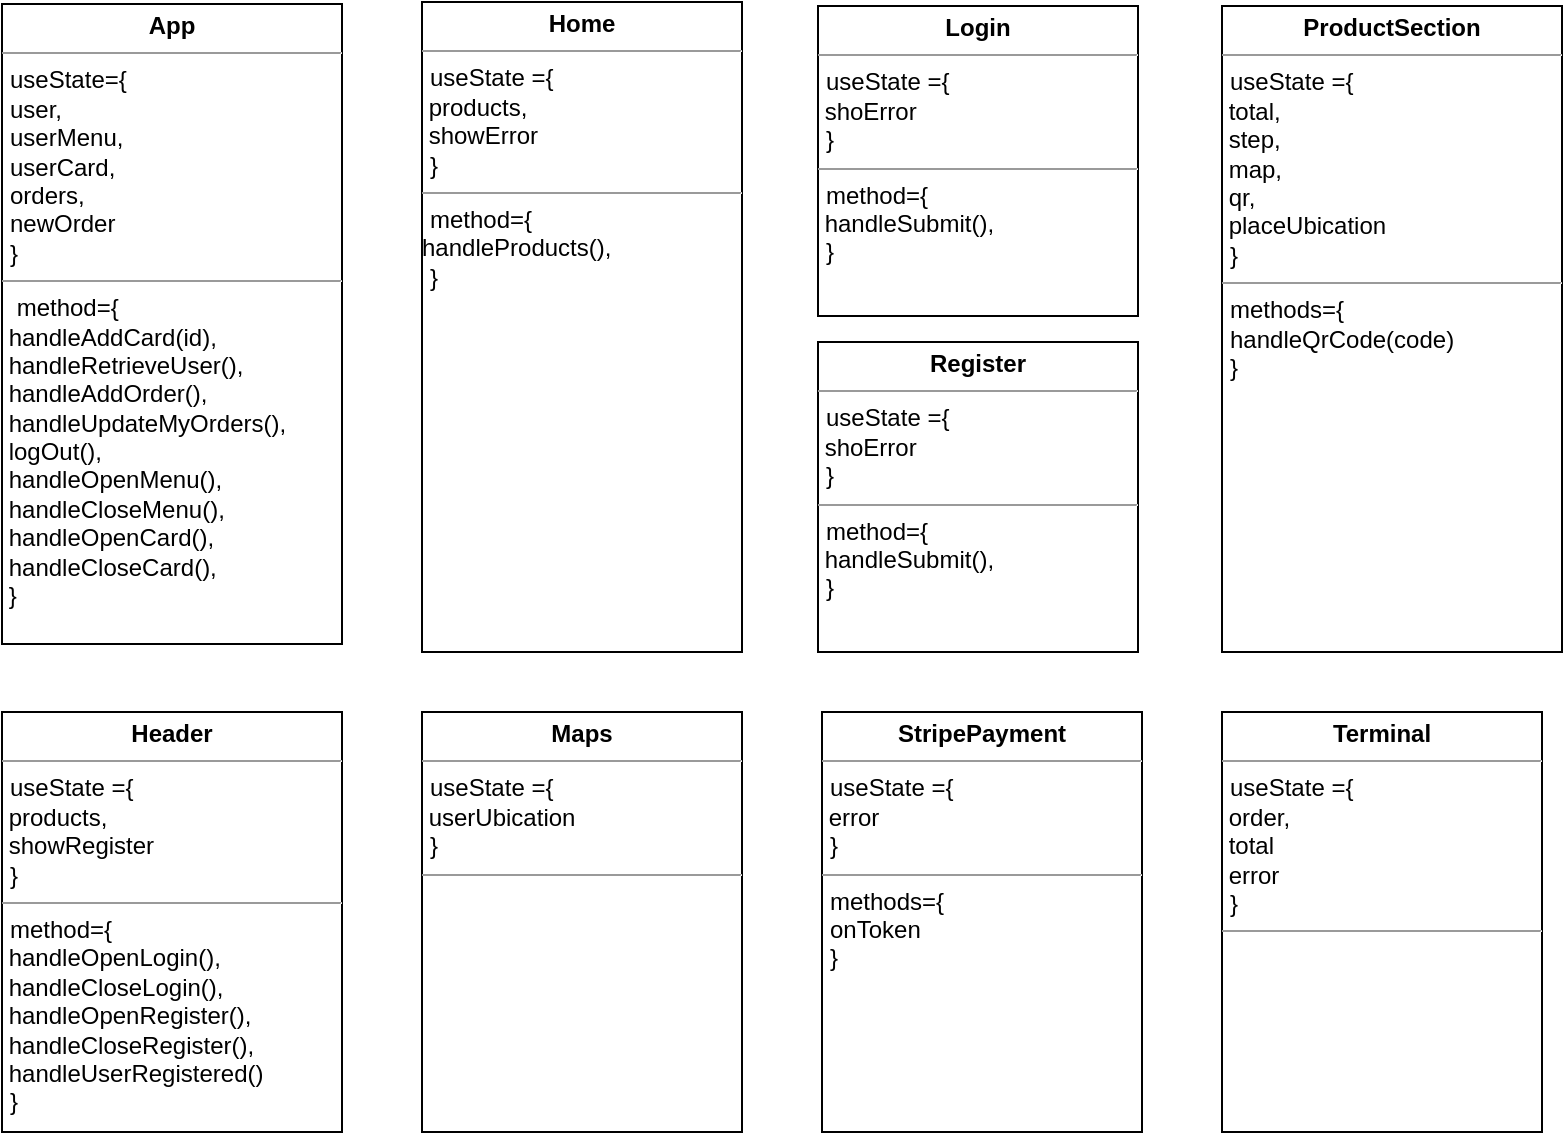 <mxfile version="10.7.6" type="device"><diagram id="3scB58UyGakdsQmJ1FKU" name="Page-1"><mxGraphModel dx="666" dy="829" grid="1" gridSize="10" guides="1" tooltips="1" connect="1" arrows="1" fold="1" page="1" pageScale="1" pageWidth="827" pageHeight="1169" math="0" shadow="0"><root><mxCell id="0"/><mxCell id="1" parent="0"/><mxCell id="iPB1wG-DO2ED_B7Es_vi-47" value="&lt;p style=&quot;margin: 0px ; margin-top: 4px ; text-align: center&quot;&gt;&lt;b&gt;App&lt;/b&gt;&lt;/p&gt;&lt;hr size=&quot;1&quot;&gt;&lt;p style=&quot;margin: 0px ; margin-left: 4px&quot;&gt;useState={&lt;/p&gt;&lt;p style=&quot;margin: 0px ; margin-left: 4px&quot;&gt;user,&lt;/p&gt;&lt;p style=&quot;margin: 0px ; margin-left: 4px&quot;&gt;userMenu,&lt;/p&gt;&lt;p style=&quot;margin: 0px ; margin-left: 4px&quot;&gt;userCard,&lt;/p&gt;&lt;p style=&quot;margin: 0px ; margin-left: 4px&quot;&gt;orders,&lt;/p&gt;&lt;p style=&quot;margin: 0px ; margin-left: 4px&quot;&gt;newOrder&lt;/p&gt;&lt;p style=&quot;margin: 0px ; margin-left: 4px&quot;&gt;}&lt;/p&gt;&lt;hr size=&quot;1&quot;&gt;&lt;p style=&quot;margin: 0px ; margin-left: 4px&quot;&gt;&amp;nbsp;method={&lt;/p&gt;&lt;div&gt;&lt;span&gt;&amp;nbsp;handleAddCard(id),&lt;/span&gt;&lt;/div&gt;&lt;div&gt;&lt;div&gt;&lt;span&gt;&amp;nbsp;handleRetrieveUser(),&lt;/span&gt;&lt;/div&gt;&lt;/div&gt;&lt;div&gt;&lt;div&gt;&lt;span&gt;&amp;nbsp;handleAddOrder(),&lt;/span&gt;&lt;/div&gt;&lt;/div&gt;&lt;div&gt;&lt;div&gt;&lt;span&gt;&amp;nbsp;handleUpdateMyOrders(),&lt;/span&gt;&lt;/div&gt;&lt;/div&gt;&lt;div&gt;&lt;div&gt;&lt;span&gt;&amp;nbsp;logOut(),&lt;/span&gt;&lt;/div&gt;&lt;/div&gt;&lt;div&gt;&lt;span&gt;&amp;nbsp;&lt;/span&gt;&lt;span&gt;handleOpenMenu(),&lt;/span&gt;&lt;/div&gt;&lt;div&gt;&amp;nbsp;&lt;span&gt;handleCloseMenu(),&lt;/span&gt;&lt;/div&gt;&lt;div&gt;&lt;span&gt;&amp;nbsp;&lt;/span&gt;&lt;span&gt;handleOpenCard(),&lt;/span&gt;&lt;/div&gt;&lt;div&gt;&lt;span&gt;&amp;nbsp;&lt;/span&gt;&lt;span&gt;handleCloseCard(),&lt;/span&gt;&lt;/div&gt;&lt;div&gt;&lt;span&gt;&amp;nbsp;}&lt;/span&gt;&lt;/div&gt;" style="verticalAlign=top;align=left;overflow=fill;fontSize=12;fontFamily=Helvetica;html=1;" vertex="1" parent="1"><mxGeometry x="150" y="426" width="170" height="320" as="geometry"/></mxCell><mxCell id="iPB1wG-DO2ED_B7Es_vi-49" value="&lt;p style=&quot;margin: 0px ; margin-top: 4px ; text-align: center&quot;&gt;&lt;b&gt;Home&lt;/b&gt;&lt;/p&gt;&lt;hr size=&quot;1&quot;&gt;&lt;p style=&quot;margin: 0px ; margin-left: 4px&quot;&gt;useState ={&lt;/p&gt;&lt;div&gt;&lt;span&gt;&amp;nbsp;products,&lt;/span&gt;&lt;/div&gt;&lt;div&gt;&lt;div&gt;&lt;span&gt;&amp;nbsp;showError&lt;/span&gt;&lt;/div&gt;&lt;/div&gt;&lt;p style=&quot;margin: 0px ; margin-left: 4px&quot;&gt;}&lt;/p&gt;&lt;hr size=&quot;1&quot;&gt;&lt;p style=&quot;margin: 0px ; margin-left: 4px&quot;&gt;method={&lt;/p&gt;&lt;div&gt;&lt;span&gt;handleProducts(),&lt;/span&gt;&lt;/div&gt;&lt;p style=&quot;margin: 0px ; margin-left: 4px&quot;&gt;}&lt;/p&gt;" style="verticalAlign=top;align=left;overflow=fill;fontSize=12;fontFamily=Helvetica;html=1;" vertex="1" parent="1"><mxGeometry x="360" y="425" width="160" height="325" as="geometry"/></mxCell><mxCell id="iPB1wG-DO2ED_B7Es_vi-51" value="&lt;p style=&quot;margin: 0px ; margin-top: 4px ; text-align: center&quot;&gt;&lt;b&gt;Login&lt;/b&gt;&lt;/p&gt;&lt;hr size=&quot;1&quot;&gt;&lt;p style=&quot;margin: 0px ; margin-left: 4px&quot;&gt;useState ={&lt;/p&gt;&lt;div&gt;&lt;span&gt;&amp;nbsp;shoError&lt;/span&gt;&lt;/div&gt;&lt;p style=&quot;margin: 0px ; margin-left: 4px&quot;&gt;}&lt;/p&gt;&lt;hr size=&quot;1&quot;&gt;&lt;p style=&quot;margin: 0px ; margin-left: 4px&quot;&gt;method={&lt;/p&gt;&lt;div&gt;&lt;span&gt;&amp;nbsp;handleSubmit&lt;/span&gt;&lt;span&gt;(),&lt;/span&gt;&lt;/div&gt;&lt;p style=&quot;margin: 0px ; margin-left: 4px&quot;&gt;}&lt;/p&gt;" style="verticalAlign=top;align=left;overflow=fill;fontSize=12;fontFamily=Helvetica;html=1;" vertex="1" parent="1"><mxGeometry x="558" y="427" width="160" height="155" as="geometry"/></mxCell><mxCell id="iPB1wG-DO2ED_B7Es_vi-56" value="&lt;p style=&quot;margin: 0px ; margin-top: 4px ; text-align: center&quot;&gt;&lt;b&gt;Register&lt;/b&gt;&lt;/p&gt;&lt;hr size=&quot;1&quot;&gt;&lt;p style=&quot;margin: 0px ; margin-left: 4px&quot;&gt;useState ={&lt;/p&gt;&lt;div&gt;&lt;span&gt;&amp;nbsp;shoError&lt;/span&gt;&lt;/div&gt;&lt;p style=&quot;margin: 0px ; margin-left: 4px&quot;&gt;}&lt;/p&gt;&lt;hr size=&quot;1&quot;&gt;&lt;p style=&quot;margin: 0px ; margin-left: 4px&quot;&gt;method={&lt;/p&gt;&lt;div&gt;&lt;span&gt;&amp;nbsp;handleSubmit&lt;/span&gt;&lt;span&gt;(),&lt;/span&gt;&lt;/div&gt;&lt;p style=&quot;margin: 0px ; margin-left: 4px&quot;&gt;}&lt;/p&gt;" style="verticalAlign=top;align=left;overflow=fill;fontSize=12;fontFamily=Helvetica;html=1;" vertex="1" parent="1"><mxGeometry x="558" y="595" width="160" height="155" as="geometry"/></mxCell><mxCell id="iPB1wG-DO2ED_B7Es_vi-57" value="&lt;p style=&quot;margin: 0px ; margin-top: 4px ; text-align: center&quot;&gt;&lt;b&gt;Header&lt;/b&gt;&lt;/p&gt;&lt;hr size=&quot;1&quot;&gt;&lt;p style=&quot;margin: 0px ; margin-left: 4px&quot;&gt;useState ={&lt;/p&gt;&lt;div&gt;&lt;span&gt;&amp;nbsp;products,&lt;/span&gt;&lt;/div&gt;&lt;div&gt;&lt;div&gt;&lt;span&gt;&amp;nbsp;&lt;/span&gt;&lt;span&gt;showRegister&lt;/span&gt;&lt;/div&gt;&lt;/div&gt;&lt;p style=&quot;margin: 0px ; margin-left: 4px&quot;&gt;}&lt;/p&gt;&lt;hr size=&quot;1&quot;&gt;&lt;p style=&quot;margin: 0px ; margin-left: 4px&quot;&gt;method={&lt;/p&gt;&lt;div&gt;&lt;span&gt;&amp;nbsp;handleOpenLogin&lt;/span&gt;&lt;span&gt;(),&lt;/span&gt;&lt;/div&gt;&lt;div&gt;&lt;div&gt;&lt;span&gt;&amp;nbsp;handleCloseLogin(),&lt;/span&gt;&lt;/div&gt;&lt;/div&gt;&lt;div&gt;&lt;div&gt;&lt;span&gt;&amp;nbsp;handleOpenRegister(),&lt;/span&gt;&lt;/div&gt;&lt;/div&gt;&lt;div&gt;&lt;span&gt;&amp;nbsp;&lt;/span&gt;&lt;span&gt;handleCloseRegister(),&lt;/span&gt;&lt;/div&gt;&lt;div&gt;&lt;span&gt;&amp;nbsp;&lt;/span&gt;&lt;span&gt;handleUserRegistered()&lt;/span&gt;&lt;/div&gt;&lt;p style=&quot;margin: 0px ; margin-left: 4px&quot;&gt;}&lt;/p&gt;" style="verticalAlign=top;align=left;overflow=fill;fontSize=12;fontFamily=Helvetica;html=1;" vertex="1" parent="1"><mxGeometry x="150" y="780" width="170" height="210" as="geometry"/></mxCell><mxCell id="iPB1wG-DO2ED_B7Es_vi-58" value="&lt;p style=&quot;margin: 0px ; margin-top: 4px ; text-align: center&quot;&gt;&lt;b&gt;Maps&lt;/b&gt;&lt;/p&gt;&lt;hr size=&quot;1&quot;&gt;&lt;p style=&quot;margin: 0px ; margin-left: 4px&quot;&gt;useState ={&lt;/p&gt;&lt;div&gt;&lt;span&gt;&amp;nbsp;userUbication&lt;/span&gt;&lt;/div&gt;&lt;p style=&quot;margin: 0px ; margin-left: 4px&quot;&gt;}&lt;/p&gt;&lt;hr size=&quot;1&quot;&gt;&lt;p style=&quot;margin: 0px ; margin-left: 4px&quot;&gt;&lt;br&gt;&lt;/p&gt;" style="verticalAlign=top;align=left;overflow=fill;fontSize=12;fontFamily=Helvetica;html=1;" vertex="1" parent="1"><mxGeometry x="360" y="780" width="160" height="210" as="geometry"/></mxCell><mxCell id="iPB1wG-DO2ED_B7Es_vi-59" value="&lt;p style=&quot;margin: 0px ; margin-top: 4px ; text-align: center&quot;&gt;&lt;b&gt;StripePayment&lt;/b&gt;&lt;/p&gt;&lt;hr size=&quot;1&quot;&gt;&lt;p style=&quot;margin: 0px ; margin-left: 4px&quot;&gt;useState ={&lt;/p&gt;&lt;div&gt;&lt;span&gt;&amp;nbsp;error&lt;/span&gt;&lt;/div&gt;&lt;p style=&quot;margin: 0px ; margin-left: 4px&quot;&gt;}&lt;/p&gt;&lt;hr size=&quot;1&quot;&gt;&lt;p style=&quot;margin: 0px ; margin-left: 4px&quot;&gt;methods={&lt;/p&gt;&lt;p style=&quot;margin: 0px ; margin-left: 4px&quot;&gt;&lt;span&gt;onToken&lt;/span&gt;&lt;/p&gt;&lt;p style=&quot;margin: 0px ; margin-left: 4px&quot;&gt;}&lt;/p&gt;" style="verticalAlign=top;align=left;overflow=fill;fontSize=12;fontFamily=Helvetica;html=1;" vertex="1" parent="1"><mxGeometry x="560" y="780" width="160" height="210" as="geometry"/></mxCell><mxCell id="iPB1wG-DO2ED_B7Es_vi-61" value="&lt;p style=&quot;margin: 0px ; margin-top: 4px ; text-align: center&quot;&gt;&lt;b&gt;Terminal&lt;/b&gt;&lt;/p&gt;&lt;hr size=&quot;1&quot;&gt;&lt;p style=&quot;margin: 0px ; margin-left: 4px&quot;&gt;useState ={&lt;/p&gt;&lt;div&gt;&lt;span&gt;&amp;nbsp;&lt;/span&gt;&lt;span&gt;order,&lt;/span&gt;&lt;/div&gt;&lt;div&gt;&lt;span&gt;&amp;nbsp;total&lt;/span&gt;&lt;/div&gt;&lt;div&gt;&lt;span&gt;&amp;nbsp;error&lt;/span&gt;&lt;/div&gt;&lt;p style=&quot;margin: 0px ; margin-left: 4px&quot;&gt;}&lt;/p&gt;&lt;hr size=&quot;1&quot;&gt;&lt;p style=&quot;margin: 0px ; margin-left: 4px&quot;&gt;&lt;br&gt;&lt;/p&gt;" style="verticalAlign=top;align=left;overflow=fill;fontSize=12;fontFamily=Helvetica;html=1;" vertex="1" parent="1"><mxGeometry x="760" y="780" width="160" height="210" as="geometry"/></mxCell><mxCell id="iPB1wG-DO2ED_B7Es_vi-62" value="&lt;p style=&quot;margin: 0px ; margin-top: 4px ; text-align: center&quot;&gt;&lt;b&gt;ProductSection&lt;/b&gt;&lt;/p&gt;&lt;hr size=&quot;1&quot;&gt;&lt;p style=&quot;margin: 0px ; margin-left: 4px&quot;&gt;useState ={&lt;/p&gt;&lt;div&gt;&lt;span&gt;&amp;nbsp;total,&lt;/span&gt;&lt;/div&gt;&lt;div&gt;&lt;span&gt;&amp;nbsp;step,&lt;/span&gt;&lt;/div&gt;&lt;div&gt;&lt;span&gt;&amp;nbsp;map,&lt;/span&gt;&lt;/div&gt;&lt;div&gt;&lt;span&gt;&amp;nbsp;qr,&lt;/span&gt;&lt;/div&gt;&lt;div&gt;&lt;span&gt;&amp;nbsp;placeUbication&lt;/span&gt;&lt;/div&gt;&lt;p style=&quot;margin: 0px ; margin-left: 4px&quot;&gt;}&lt;/p&gt;&lt;hr size=&quot;1&quot;&gt;&lt;p style=&quot;margin: 0px ; margin-left: 4px&quot;&gt;methods={&lt;/p&gt;&lt;p style=&quot;margin: 0px ; margin-left: 4px&quot;&gt;handleQrCode(code)&lt;/p&gt;&lt;p style=&quot;margin: 0px ; margin-left: 4px&quot;&gt;}&lt;/p&gt;" style="verticalAlign=top;align=left;overflow=fill;fontSize=12;fontFamily=Helvetica;html=1;" vertex="1" parent="1"><mxGeometry x="760" y="427" width="170" height="323" as="geometry"/></mxCell></root></mxGraphModel></diagram></mxfile>
